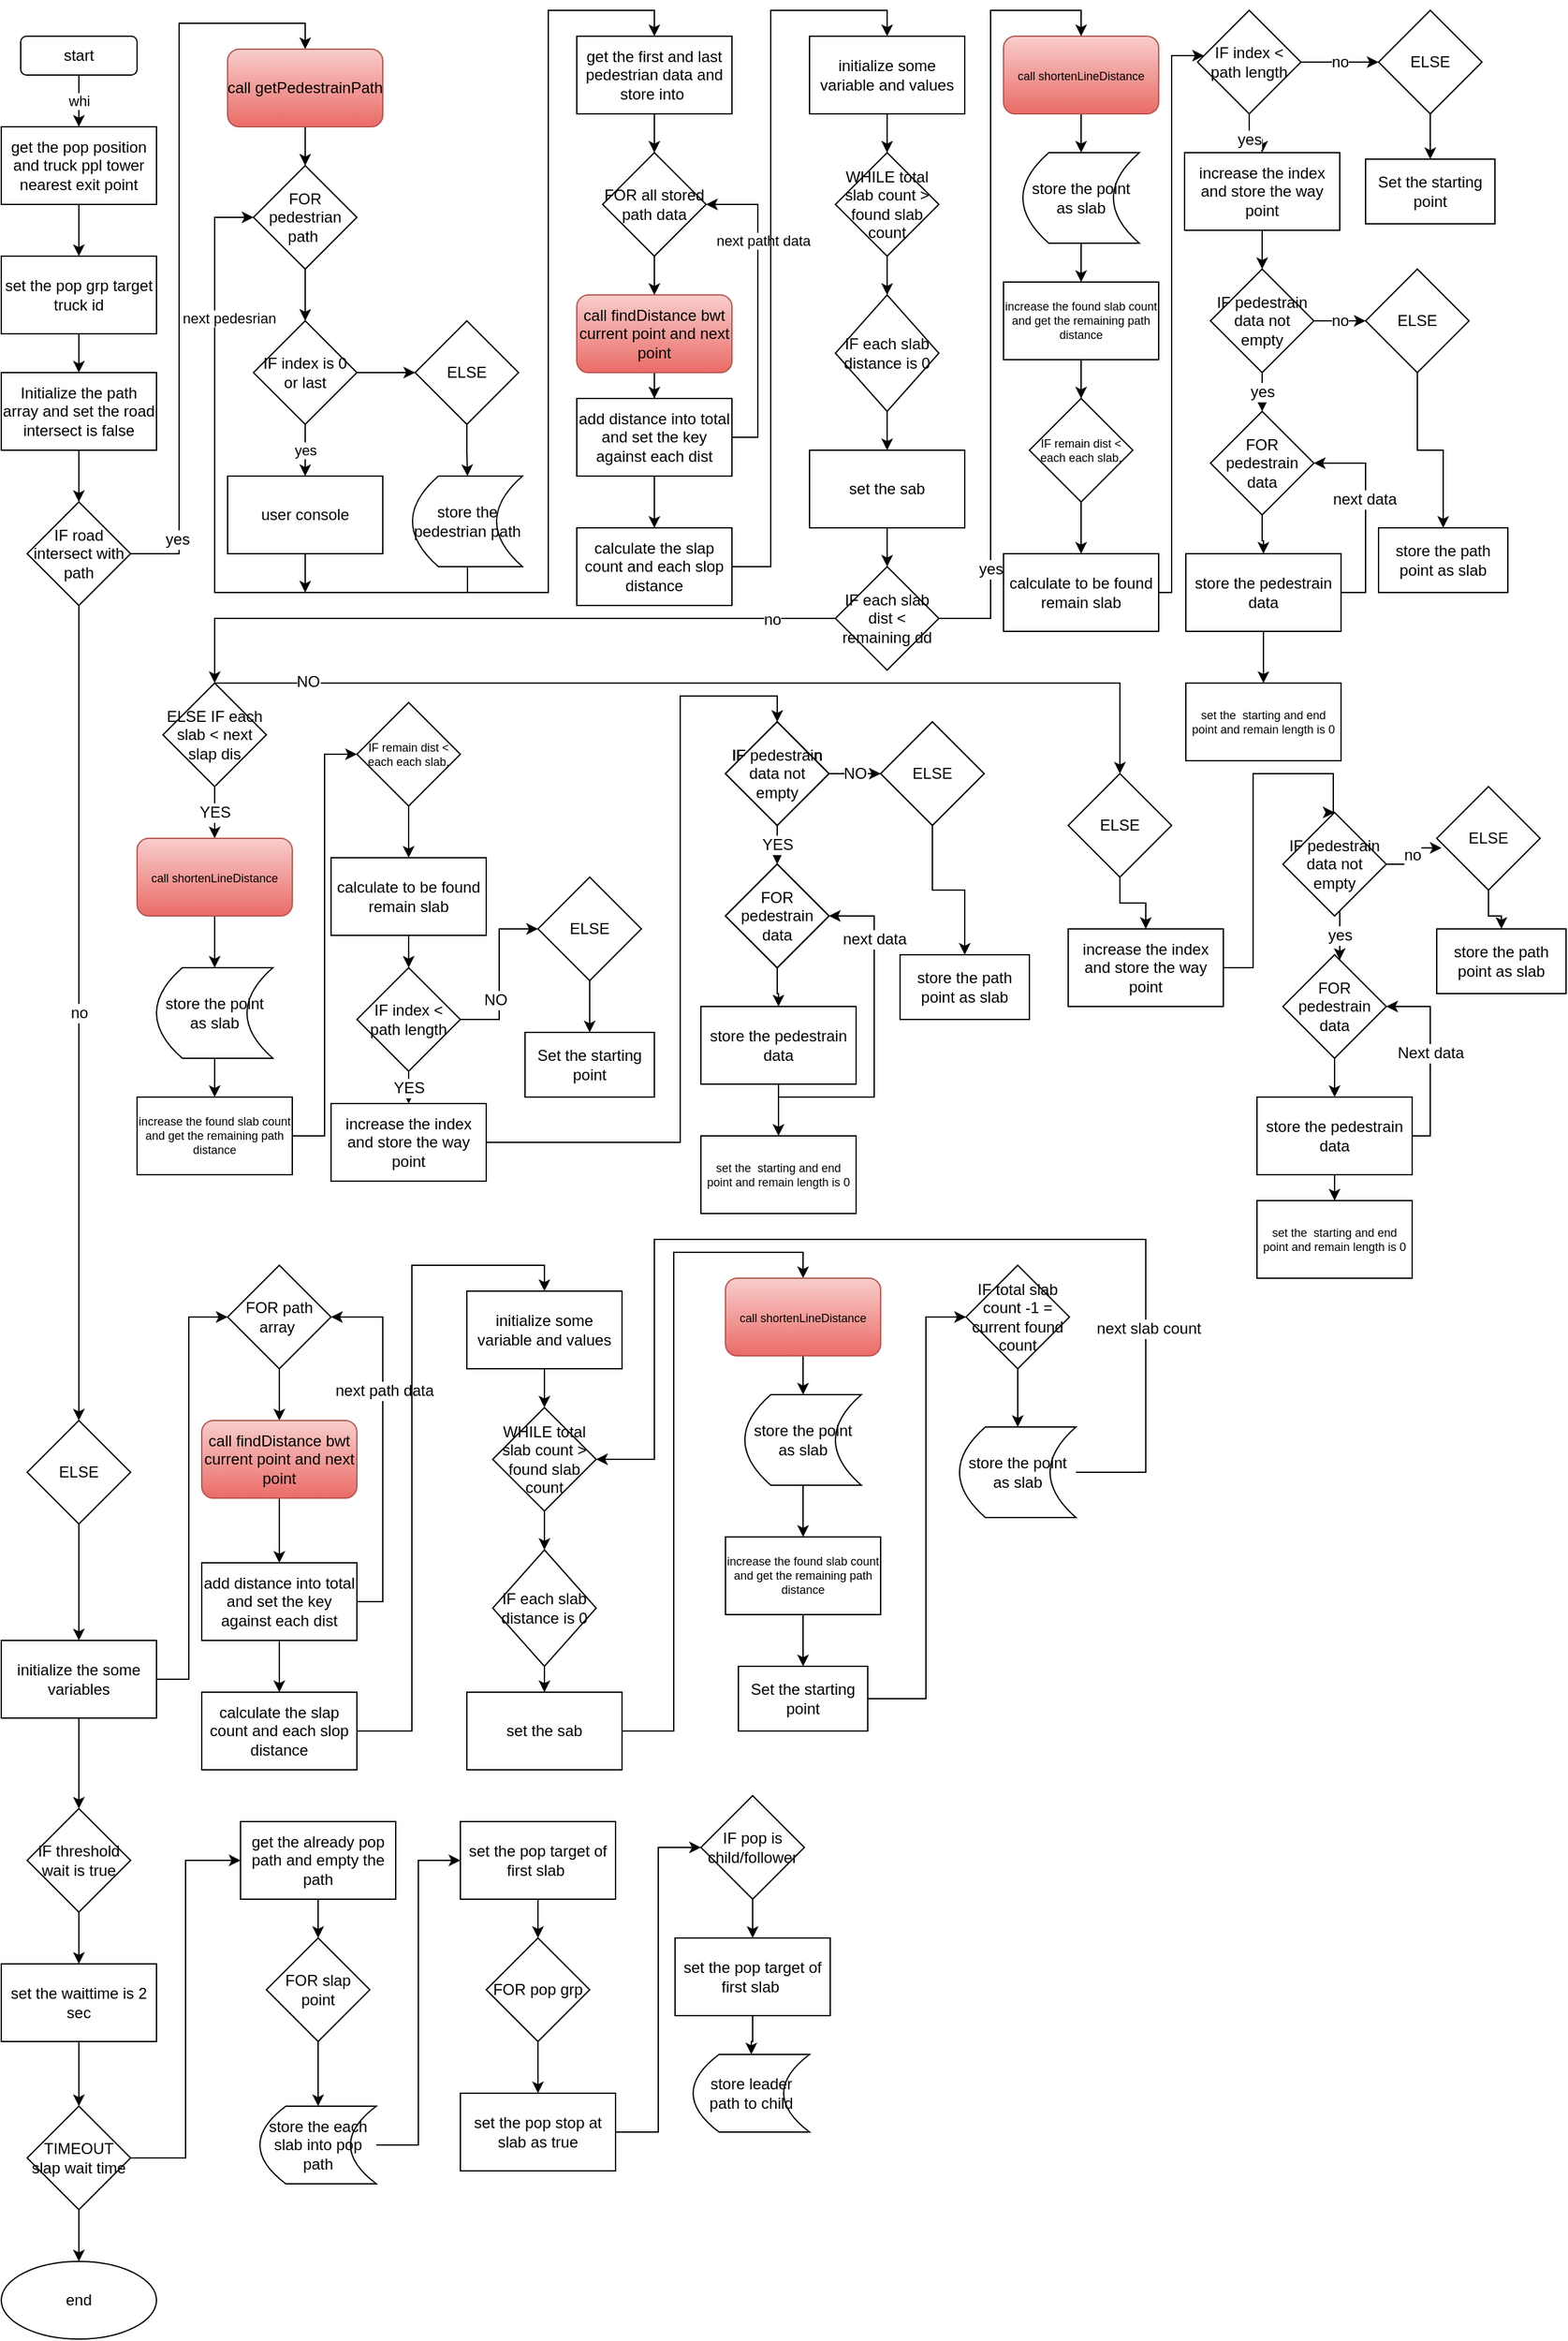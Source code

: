 <mxfile version="17.5.0" type="github">
  <diagram id="F4rF8YPpSIRaqYhg_Sf8" name="Page-1">
    <mxGraphModel dx="1038" dy="579" grid="1" gridSize="10" guides="1" tooltips="1" connect="1" arrows="1" fold="1" page="1" pageScale="1" pageWidth="850" pageHeight="1100" math="0" shadow="0">
      <root>
        <mxCell id="0" />
        <mxCell id="1" parent="0" />
        <mxCell id="J5AI2GAW48L4zgALxvZB-3" value="whi" style="edgeStyle=orthogonalEdgeStyle;rounded=0;orthogonalLoop=1;jettySize=auto;html=1;" edge="1" parent="1" source="J5AI2GAW48L4zgALxvZB-1" target="J5AI2GAW48L4zgALxvZB-2">
          <mxGeometry relative="1" as="geometry" />
        </mxCell>
        <mxCell id="J5AI2GAW48L4zgALxvZB-1" value="start" style="rounded=1;whiteSpace=wrap;html=1;" vertex="1" parent="1">
          <mxGeometry x="80" y="30" width="90" height="30" as="geometry" />
        </mxCell>
        <mxCell id="J5AI2GAW48L4zgALxvZB-5" value="" style="edgeStyle=orthogonalEdgeStyle;rounded=0;orthogonalLoop=1;jettySize=auto;html=1;" edge="1" parent="1" source="J5AI2GAW48L4zgALxvZB-2" target="J5AI2GAW48L4zgALxvZB-4">
          <mxGeometry relative="1" as="geometry" />
        </mxCell>
        <mxCell id="J5AI2GAW48L4zgALxvZB-2" value="get the pop position and truck ppl tower nearest exit point" style="rounded=0;whiteSpace=wrap;html=1;" vertex="1" parent="1">
          <mxGeometry x="65" y="100" width="120" height="60" as="geometry" />
        </mxCell>
        <mxCell id="J5AI2GAW48L4zgALxvZB-7" value="" style="edgeStyle=orthogonalEdgeStyle;rounded=0;orthogonalLoop=1;jettySize=auto;html=1;" edge="1" parent="1" source="J5AI2GAW48L4zgALxvZB-4" target="J5AI2GAW48L4zgALxvZB-6">
          <mxGeometry relative="1" as="geometry" />
        </mxCell>
        <mxCell id="J5AI2GAW48L4zgALxvZB-4" value="set the pop grp target truck id" style="rounded=0;whiteSpace=wrap;html=1;" vertex="1" parent="1">
          <mxGeometry x="65" y="200" width="120" height="60" as="geometry" />
        </mxCell>
        <mxCell id="J5AI2GAW48L4zgALxvZB-9" value="" style="edgeStyle=orthogonalEdgeStyle;rounded=0;orthogonalLoop=1;jettySize=auto;html=1;" edge="1" parent="1" source="J5AI2GAW48L4zgALxvZB-6" target="J5AI2GAW48L4zgALxvZB-8">
          <mxGeometry relative="1" as="geometry" />
        </mxCell>
        <mxCell id="J5AI2GAW48L4zgALxvZB-6" value="Initialize the path array and set the road intersect is false" style="rounded=0;whiteSpace=wrap;html=1;" vertex="1" parent="1">
          <mxGeometry x="65" y="290" width="120" height="60" as="geometry" />
        </mxCell>
        <mxCell id="J5AI2GAW48L4zgALxvZB-11" style="edgeStyle=orthogonalEdgeStyle;rounded=0;orthogonalLoop=1;jettySize=auto;html=1;entryX=0.5;entryY=0;entryDx=0;entryDy=0;" edge="1" parent="1" source="J5AI2GAW48L4zgALxvZB-8" target="J5AI2GAW48L4zgALxvZB-10">
          <mxGeometry relative="1" as="geometry" />
        </mxCell>
        <mxCell id="J5AI2GAW48L4zgALxvZB-180" value="yes" style="edgeLabel;html=1;align=center;verticalAlign=middle;resizable=0;points=[];fontSize=12;" vertex="1" connectable="0" parent="J5AI2GAW48L4zgALxvZB-11">
          <mxGeometry x="-0.826" y="2" relative="1" as="geometry">
            <mxPoint as="offset" />
          </mxGeometry>
        </mxCell>
        <mxCell id="J5AI2GAW48L4zgALxvZB-179" value="no" style="edgeStyle=orthogonalEdgeStyle;rounded=0;orthogonalLoop=1;jettySize=auto;html=1;fontSize=12;" edge="1" parent="1" source="J5AI2GAW48L4zgALxvZB-8" target="J5AI2GAW48L4zgALxvZB-178">
          <mxGeometry relative="1" as="geometry">
            <Array as="points">
              <mxPoint x="125" y="500" />
              <mxPoint x="125" y="500" />
            </Array>
          </mxGeometry>
        </mxCell>
        <mxCell id="J5AI2GAW48L4zgALxvZB-8" value="IF road&lt;br&gt;intersect with path" style="rhombus;whiteSpace=wrap;html=1;rounded=0;" vertex="1" parent="1">
          <mxGeometry x="85" y="390" width="80" height="80" as="geometry" />
        </mxCell>
        <mxCell id="J5AI2GAW48L4zgALxvZB-13" value="" style="edgeStyle=orthogonalEdgeStyle;rounded=0;orthogonalLoop=1;jettySize=auto;html=1;" edge="1" parent="1" source="J5AI2GAW48L4zgALxvZB-10" target="J5AI2GAW48L4zgALxvZB-12">
          <mxGeometry relative="1" as="geometry" />
        </mxCell>
        <mxCell id="J5AI2GAW48L4zgALxvZB-10" value="call&amp;nbsp;getPedestrainPath" style="rounded=1;whiteSpace=wrap;html=1;fillColor=#f8cecc;gradientColor=#ea6b66;strokeColor=#b85450;" vertex="1" parent="1">
          <mxGeometry x="240" y="40" width="120" height="60" as="geometry" />
        </mxCell>
        <mxCell id="J5AI2GAW48L4zgALxvZB-15" value="" style="edgeStyle=orthogonalEdgeStyle;rounded=0;orthogonalLoop=1;jettySize=auto;html=1;" edge="1" parent="1" source="J5AI2GAW48L4zgALxvZB-12" target="J5AI2GAW48L4zgALxvZB-14">
          <mxGeometry relative="1" as="geometry" />
        </mxCell>
        <mxCell id="J5AI2GAW48L4zgALxvZB-12" value="FOR pedestrian path&amp;nbsp;" style="rhombus;whiteSpace=wrap;html=1;" vertex="1" parent="1">
          <mxGeometry x="260" y="130" width="80" height="80" as="geometry" />
        </mxCell>
        <mxCell id="J5AI2GAW48L4zgALxvZB-17" value="yes" style="edgeStyle=orthogonalEdgeStyle;rounded=0;orthogonalLoop=1;jettySize=auto;html=1;" edge="1" parent="1" source="J5AI2GAW48L4zgALxvZB-14" target="J5AI2GAW48L4zgALxvZB-16">
          <mxGeometry relative="1" as="geometry" />
        </mxCell>
        <mxCell id="J5AI2GAW48L4zgALxvZB-21" value="" style="edgeStyle=orthogonalEdgeStyle;rounded=0;orthogonalLoop=1;jettySize=auto;html=1;" edge="1" parent="1" source="J5AI2GAW48L4zgALxvZB-14" target="J5AI2GAW48L4zgALxvZB-20">
          <mxGeometry relative="1" as="geometry" />
        </mxCell>
        <mxCell id="J5AI2GAW48L4zgALxvZB-14" value="IF index is 0 or last" style="rhombus;whiteSpace=wrap;html=1;" vertex="1" parent="1">
          <mxGeometry x="260" y="250" width="80" height="80" as="geometry" />
        </mxCell>
        <mxCell id="J5AI2GAW48L4zgALxvZB-29" style="edgeStyle=orthogonalEdgeStyle;rounded=0;orthogonalLoop=1;jettySize=auto;html=1;" edge="1" parent="1" source="J5AI2GAW48L4zgALxvZB-16">
          <mxGeometry relative="1" as="geometry">
            <mxPoint x="300" y="460" as="targetPoint" />
          </mxGeometry>
        </mxCell>
        <mxCell id="J5AI2GAW48L4zgALxvZB-16" value="user console" style="whiteSpace=wrap;html=1;" vertex="1" parent="1">
          <mxGeometry x="240" y="370" width="120" height="60" as="geometry" />
        </mxCell>
        <mxCell id="J5AI2GAW48L4zgALxvZB-27" value="" style="edgeStyle=orthogonalEdgeStyle;rounded=0;orthogonalLoop=1;jettySize=auto;html=1;" edge="1" parent="1" source="J5AI2GAW48L4zgALxvZB-20" target="J5AI2GAW48L4zgALxvZB-26">
          <mxGeometry relative="1" as="geometry" />
        </mxCell>
        <mxCell id="J5AI2GAW48L4zgALxvZB-20" value="ELSE" style="rhombus;whiteSpace=wrap;html=1;" vertex="1" parent="1">
          <mxGeometry x="385" y="250" width="80" height="80" as="geometry" />
        </mxCell>
        <mxCell id="J5AI2GAW48L4zgALxvZB-28" style="edgeStyle=orthogonalEdgeStyle;rounded=0;orthogonalLoop=1;jettySize=auto;html=1;entryX=0;entryY=0.5;entryDx=0;entryDy=0;" edge="1" parent="1" source="J5AI2GAW48L4zgALxvZB-26" target="J5AI2GAW48L4zgALxvZB-12">
          <mxGeometry relative="1" as="geometry">
            <Array as="points">
              <mxPoint x="426" y="460" />
              <mxPoint x="230" y="460" />
              <mxPoint x="230" y="170" />
            </Array>
          </mxGeometry>
        </mxCell>
        <mxCell id="J5AI2GAW48L4zgALxvZB-30" value="next pedesrian" style="edgeLabel;html=1;align=center;verticalAlign=middle;resizable=0;points=[];" vertex="1" connectable="0" parent="J5AI2GAW48L4zgALxvZB-28">
          <mxGeometry x="0.597" y="3" relative="1" as="geometry">
            <mxPoint x="14" as="offset" />
          </mxGeometry>
        </mxCell>
        <mxCell id="J5AI2GAW48L4zgALxvZB-32" style="edgeStyle=orthogonalEdgeStyle;rounded=0;orthogonalLoop=1;jettySize=auto;html=1;entryX=0.5;entryY=0;entryDx=0;entryDy=0;" edge="1" parent="1" source="J5AI2GAW48L4zgALxvZB-26" target="J5AI2GAW48L4zgALxvZB-31">
          <mxGeometry relative="1" as="geometry">
            <Array as="points">
              <mxPoint x="426" y="460" />
              <mxPoint x="488" y="460" />
              <mxPoint x="488" y="10" />
              <mxPoint x="570" y="10" />
            </Array>
          </mxGeometry>
        </mxCell>
        <mxCell id="J5AI2GAW48L4zgALxvZB-26" value="store the pedestrian path" style="shape=dataStorage;whiteSpace=wrap;html=1;fixedSize=1;" vertex="1" parent="1">
          <mxGeometry x="383" y="370" width="85" height="70" as="geometry" />
        </mxCell>
        <mxCell id="J5AI2GAW48L4zgALxvZB-34" value="" style="edgeStyle=orthogonalEdgeStyle;rounded=0;orthogonalLoop=1;jettySize=auto;html=1;" edge="1" parent="1" source="J5AI2GAW48L4zgALxvZB-31" target="J5AI2GAW48L4zgALxvZB-33">
          <mxGeometry relative="1" as="geometry" />
        </mxCell>
        <mxCell id="J5AI2GAW48L4zgALxvZB-31" value="get the first and last pedestrian data and store into&amp;nbsp;" style="rounded=0;whiteSpace=wrap;html=1;" vertex="1" parent="1">
          <mxGeometry x="510" y="30" width="120" height="60" as="geometry" />
        </mxCell>
        <mxCell id="J5AI2GAW48L4zgALxvZB-36" value="" style="edgeStyle=orthogonalEdgeStyle;rounded=0;orthogonalLoop=1;jettySize=auto;html=1;" edge="1" parent="1" source="J5AI2GAW48L4zgALxvZB-33" target="J5AI2GAW48L4zgALxvZB-35">
          <mxGeometry relative="1" as="geometry" />
        </mxCell>
        <mxCell id="J5AI2GAW48L4zgALxvZB-33" value="FOR all stored path data" style="rhombus;whiteSpace=wrap;html=1;rounded=0;" vertex="1" parent="1">
          <mxGeometry x="530" y="120" width="80" height="80" as="geometry" />
        </mxCell>
        <mxCell id="J5AI2GAW48L4zgALxvZB-38" value="" style="edgeStyle=orthogonalEdgeStyle;rounded=0;orthogonalLoop=1;jettySize=auto;html=1;" edge="1" parent="1" source="J5AI2GAW48L4zgALxvZB-35" target="J5AI2GAW48L4zgALxvZB-37">
          <mxGeometry relative="1" as="geometry" />
        </mxCell>
        <mxCell id="J5AI2GAW48L4zgALxvZB-35" value="call&amp;nbsp;findDistance bwt current point and next point" style="rounded=1;whiteSpace=wrap;html=1;fillColor=#f8cecc;gradientColor=#ea6b66;strokeColor=#b85450;" vertex="1" parent="1">
          <mxGeometry x="510" y="230" width="120" height="60" as="geometry" />
        </mxCell>
        <mxCell id="J5AI2GAW48L4zgALxvZB-39" style="edgeStyle=orthogonalEdgeStyle;rounded=0;orthogonalLoop=1;jettySize=auto;html=1;entryX=1;entryY=0.5;entryDx=0;entryDy=0;" edge="1" parent="1" source="J5AI2GAW48L4zgALxvZB-37" target="J5AI2GAW48L4zgALxvZB-33">
          <mxGeometry relative="1" as="geometry">
            <Array as="points">
              <mxPoint x="650" y="340" />
              <mxPoint x="650" y="160" />
            </Array>
          </mxGeometry>
        </mxCell>
        <mxCell id="J5AI2GAW48L4zgALxvZB-40" value="next patht data" style="edgeLabel;html=1;align=center;verticalAlign=middle;resizable=0;points=[];" vertex="1" connectable="0" parent="J5AI2GAW48L4zgALxvZB-39">
          <mxGeometry x="0.438" y="-4" relative="1" as="geometry">
            <mxPoint as="offset" />
          </mxGeometry>
        </mxCell>
        <mxCell id="J5AI2GAW48L4zgALxvZB-42" value="" style="edgeStyle=orthogonalEdgeStyle;rounded=0;orthogonalLoop=1;jettySize=auto;html=1;" edge="1" parent="1" source="J5AI2GAW48L4zgALxvZB-37" target="J5AI2GAW48L4zgALxvZB-41">
          <mxGeometry relative="1" as="geometry" />
        </mxCell>
        <mxCell id="J5AI2GAW48L4zgALxvZB-37" value="add distance into total and set the key against each dist" style="rounded=0;whiteSpace=wrap;html=1;" vertex="1" parent="1">
          <mxGeometry x="510" y="310" width="120" height="60" as="geometry" />
        </mxCell>
        <mxCell id="J5AI2GAW48L4zgALxvZB-44" style="edgeStyle=orthogonalEdgeStyle;rounded=0;orthogonalLoop=1;jettySize=auto;html=1;entryX=0.5;entryY=0;entryDx=0;entryDy=0;" edge="1" parent="1" source="J5AI2GAW48L4zgALxvZB-41" target="J5AI2GAW48L4zgALxvZB-43">
          <mxGeometry relative="1" as="geometry" />
        </mxCell>
        <mxCell id="J5AI2GAW48L4zgALxvZB-41" value="calculate the slap count and each slop distance" style="whiteSpace=wrap;html=1;rounded=0;" vertex="1" parent="1">
          <mxGeometry x="510" y="410" width="120" height="60" as="geometry" />
        </mxCell>
        <mxCell id="J5AI2GAW48L4zgALxvZB-46" value="" style="edgeStyle=orthogonalEdgeStyle;rounded=0;orthogonalLoop=1;jettySize=auto;html=1;" edge="1" parent="1" source="J5AI2GAW48L4zgALxvZB-43" target="J5AI2GAW48L4zgALxvZB-45">
          <mxGeometry relative="1" as="geometry" />
        </mxCell>
        <mxCell id="J5AI2GAW48L4zgALxvZB-43" value="initialize some variable and values" style="whiteSpace=wrap;html=1;rounded=0;" vertex="1" parent="1">
          <mxGeometry x="690" y="30" width="120" height="60" as="geometry" />
        </mxCell>
        <mxCell id="J5AI2GAW48L4zgALxvZB-48" value="" style="edgeStyle=orthogonalEdgeStyle;rounded=0;orthogonalLoop=1;jettySize=auto;html=1;" edge="1" parent="1" source="J5AI2GAW48L4zgALxvZB-45" target="J5AI2GAW48L4zgALxvZB-47">
          <mxGeometry relative="1" as="geometry" />
        </mxCell>
        <mxCell id="J5AI2GAW48L4zgALxvZB-45" value="WHILE total slab count &amp;gt; found slab count" style="rhombus;whiteSpace=wrap;html=1;rounded=0;" vertex="1" parent="1">
          <mxGeometry x="710" y="120" width="80" height="80" as="geometry" />
        </mxCell>
        <mxCell id="J5AI2GAW48L4zgALxvZB-50" value="" style="edgeStyle=orthogonalEdgeStyle;rounded=0;orthogonalLoop=1;jettySize=auto;html=1;" edge="1" parent="1" source="J5AI2GAW48L4zgALxvZB-47" target="J5AI2GAW48L4zgALxvZB-49">
          <mxGeometry relative="1" as="geometry" />
        </mxCell>
        <mxCell id="J5AI2GAW48L4zgALxvZB-47" value="IF each slab distance is 0" style="rhombus;whiteSpace=wrap;html=1;rounded=0;" vertex="1" parent="1">
          <mxGeometry x="710" y="230" width="80" height="90" as="geometry" />
        </mxCell>
        <mxCell id="J5AI2GAW48L4zgALxvZB-52" value="" style="edgeStyle=orthogonalEdgeStyle;rounded=0;orthogonalLoop=1;jettySize=auto;html=1;" edge="1" parent="1" source="J5AI2GAW48L4zgALxvZB-49" target="J5AI2GAW48L4zgALxvZB-51">
          <mxGeometry relative="1" as="geometry" />
        </mxCell>
        <mxCell id="J5AI2GAW48L4zgALxvZB-49" value="set the sab" style="whiteSpace=wrap;html=1;rounded=0;" vertex="1" parent="1">
          <mxGeometry x="690" y="350" width="120" height="60" as="geometry" />
        </mxCell>
        <mxCell id="J5AI2GAW48L4zgALxvZB-56" style="edgeStyle=orthogonalEdgeStyle;rounded=0;orthogonalLoop=1;jettySize=auto;html=1;entryX=0.5;entryY=0;entryDx=0;entryDy=0;" edge="1" parent="1" source="J5AI2GAW48L4zgALxvZB-51" target="J5AI2GAW48L4zgALxvZB-55">
          <mxGeometry relative="1" as="geometry">
            <Array as="points">
              <mxPoint x="830" y="480" />
              <mxPoint x="830" y="10" />
              <mxPoint x="900" y="10" />
            </Array>
          </mxGeometry>
        </mxCell>
        <mxCell id="J5AI2GAW48L4zgALxvZB-94" value="yes" style="edgeLabel;html=1;align=center;verticalAlign=middle;resizable=0;points=[];fontSize=12;" vertex="1" connectable="0" parent="J5AI2GAW48L4zgALxvZB-56">
          <mxGeometry x="-0.739" relative="1" as="geometry">
            <mxPoint as="offset" />
          </mxGeometry>
        </mxCell>
        <mxCell id="J5AI2GAW48L4zgALxvZB-93" style="edgeStyle=orthogonalEdgeStyle;rounded=0;orthogonalLoop=1;jettySize=auto;html=1;entryX=0.5;entryY=0;entryDx=0;entryDy=0;fontSize=12;" edge="1" parent="1" source="J5AI2GAW48L4zgALxvZB-51" target="J5AI2GAW48L4zgALxvZB-91">
          <mxGeometry relative="1" as="geometry" />
        </mxCell>
        <mxCell id="J5AI2GAW48L4zgALxvZB-95" value="no" style="edgeLabel;html=1;align=center;verticalAlign=middle;resizable=0;points=[];fontSize=12;" vertex="1" connectable="0" parent="J5AI2GAW48L4zgALxvZB-93">
          <mxGeometry x="-0.814" y="1" relative="1" as="geometry">
            <mxPoint as="offset" />
          </mxGeometry>
        </mxCell>
        <mxCell id="J5AI2GAW48L4zgALxvZB-51" value="IF each slab dist &amp;lt; remaining dd" style="rhombus;whiteSpace=wrap;html=1;rounded=0;" vertex="1" parent="1">
          <mxGeometry x="710" y="440" width="80" height="80" as="geometry" />
        </mxCell>
        <mxCell id="J5AI2GAW48L4zgALxvZB-58" value="" style="edgeStyle=orthogonalEdgeStyle;rounded=0;orthogonalLoop=1;jettySize=auto;html=1;fontSize=9;" edge="1" parent="1" source="J5AI2GAW48L4zgALxvZB-55" target="J5AI2GAW48L4zgALxvZB-57">
          <mxGeometry relative="1" as="geometry" />
        </mxCell>
        <mxCell id="J5AI2GAW48L4zgALxvZB-55" value="&lt;font style=&quot;font-size: 9px&quot;&gt;call&amp;nbsp;shortenLineDistance&lt;/font&gt;" style="rounded=1;whiteSpace=wrap;html=1;fillColor=#f8cecc;gradientColor=#ea6b66;strokeColor=#b85450;" vertex="1" parent="1">
          <mxGeometry x="840" y="30" width="120" height="60" as="geometry" />
        </mxCell>
        <mxCell id="J5AI2GAW48L4zgALxvZB-60" value="" style="edgeStyle=orthogonalEdgeStyle;rounded=0;orthogonalLoop=1;jettySize=auto;html=1;fontSize=9;" edge="1" parent="1" source="J5AI2GAW48L4zgALxvZB-57" target="J5AI2GAW48L4zgALxvZB-59">
          <mxGeometry relative="1" as="geometry" />
        </mxCell>
        <mxCell id="J5AI2GAW48L4zgALxvZB-57" value="store the point as slab" style="shape=dataStorage;whiteSpace=wrap;html=1;fixedSize=1;" vertex="1" parent="1">
          <mxGeometry x="855" y="120" width="90" height="70" as="geometry" />
        </mxCell>
        <mxCell id="J5AI2GAW48L4zgALxvZB-62" value="" style="edgeStyle=orthogonalEdgeStyle;rounded=0;orthogonalLoop=1;jettySize=auto;html=1;fontSize=9;" edge="1" parent="1" source="J5AI2GAW48L4zgALxvZB-59" target="J5AI2GAW48L4zgALxvZB-61">
          <mxGeometry relative="1" as="geometry" />
        </mxCell>
        <mxCell id="J5AI2GAW48L4zgALxvZB-59" value="increase the found slab count and get the remaining path distance" style="rounded=0;whiteSpace=wrap;html=1;fontSize=9;" vertex="1" parent="1">
          <mxGeometry x="840" y="220" width="120" height="60" as="geometry" />
        </mxCell>
        <mxCell id="J5AI2GAW48L4zgALxvZB-64" value="" style="edgeStyle=orthogonalEdgeStyle;rounded=0;orthogonalLoop=1;jettySize=auto;html=1;fontSize=9;" edge="1" parent="1" source="J5AI2GAW48L4zgALxvZB-61" target="J5AI2GAW48L4zgALxvZB-63">
          <mxGeometry relative="1" as="geometry" />
        </mxCell>
        <mxCell id="J5AI2GAW48L4zgALxvZB-61" value="IF remain dist &amp;lt; each each slab." style="rhombus;whiteSpace=wrap;html=1;fontSize=9;rounded=0;" vertex="1" parent="1">
          <mxGeometry x="860" y="310" width="80" height="80" as="geometry" />
        </mxCell>
        <mxCell id="J5AI2GAW48L4zgALxvZB-66" value="" style="edgeStyle=orthogonalEdgeStyle;rounded=0;orthogonalLoop=1;jettySize=auto;html=1;fontSize=12;" edge="1" parent="1" source="J5AI2GAW48L4zgALxvZB-63" target="J5AI2GAW48L4zgALxvZB-65">
          <mxGeometry relative="1" as="geometry">
            <Array as="points">
              <mxPoint x="970" y="460" />
              <mxPoint x="970" y="45" />
            </Array>
          </mxGeometry>
        </mxCell>
        <mxCell id="J5AI2GAW48L4zgALxvZB-63" value="&lt;font style=&quot;font-size: 12px&quot;&gt;calculate to be found remain slab&lt;/font&gt;" style="whiteSpace=wrap;html=1;fontSize=9;rounded=0;" vertex="1" parent="1">
          <mxGeometry x="840" y="430" width="120" height="60" as="geometry" />
        </mxCell>
        <mxCell id="J5AI2GAW48L4zgALxvZB-69" value="yes" style="edgeStyle=orthogonalEdgeStyle;rounded=0;orthogonalLoop=1;jettySize=auto;html=1;fontSize=12;" edge="1" parent="1" source="J5AI2GAW48L4zgALxvZB-65" target="J5AI2GAW48L4zgALxvZB-68">
          <mxGeometry relative="1" as="geometry" />
        </mxCell>
        <mxCell id="J5AI2GAW48L4zgALxvZB-87" value="no" style="edgeStyle=orthogonalEdgeStyle;rounded=0;orthogonalLoop=1;jettySize=auto;html=1;fontSize=12;" edge="1" parent="1" source="J5AI2GAW48L4zgALxvZB-65" target="J5AI2GAW48L4zgALxvZB-86">
          <mxGeometry relative="1" as="geometry" />
        </mxCell>
        <mxCell id="J5AI2GAW48L4zgALxvZB-65" value="&lt;font style=&quot;font-size: 12px&quot;&gt;IF index &amp;lt; path length&lt;/font&gt;" style="rhombus;whiteSpace=wrap;html=1;fontSize=9;rounded=0;" vertex="1" parent="1">
          <mxGeometry x="990" y="10" width="80" height="80" as="geometry" />
        </mxCell>
        <mxCell id="J5AI2GAW48L4zgALxvZB-71" value="" style="edgeStyle=orthogonalEdgeStyle;rounded=0;orthogonalLoop=1;jettySize=auto;html=1;fontSize=12;" edge="1" parent="1" source="J5AI2GAW48L4zgALxvZB-68" target="J5AI2GAW48L4zgALxvZB-70">
          <mxGeometry relative="1" as="geometry" />
        </mxCell>
        <mxCell id="J5AI2GAW48L4zgALxvZB-68" value="&lt;span style=&quot;font-size: 12px&quot;&gt;increase the index and store the way point&lt;/span&gt;" style="whiteSpace=wrap;html=1;fontSize=9;rounded=0;" vertex="1" parent="1">
          <mxGeometry x="980" y="120" width="120" height="60" as="geometry" />
        </mxCell>
        <mxCell id="J5AI2GAW48L4zgALxvZB-73" value="yes" style="edgeStyle=orthogonalEdgeStyle;rounded=0;orthogonalLoop=1;jettySize=auto;html=1;fontSize=12;" edge="1" parent="1" source="J5AI2GAW48L4zgALxvZB-70" target="J5AI2GAW48L4zgALxvZB-72">
          <mxGeometry relative="1" as="geometry" />
        </mxCell>
        <mxCell id="J5AI2GAW48L4zgALxvZB-83" value="no" style="edgeStyle=orthogonalEdgeStyle;rounded=0;orthogonalLoop=1;jettySize=auto;html=1;fontSize=12;" edge="1" parent="1" source="J5AI2GAW48L4zgALxvZB-70" target="J5AI2GAW48L4zgALxvZB-82">
          <mxGeometry relative="1" as="geometry">
            <Array as="points">
              <mxPoint x="1100" y="250" />
              <mxPoint x="1100" y="250" />
            </Array>
          </mxGeometry>
        </mxCell>
        <mxCell id="J5AI2GAW48L4zgALxvZB-70" value="&lt;span style=&quot;font-size: 12px&quot;&gt;IF pedestrain data not empty&lt;/span&gt;" style="rhombus;whiteSpace=wrap;html=1;fontSize=9;rounded=0;" vertex="1" parent="1">
          <mxGeometry x="1000" y="210" width="80" height="80" as="geometry" />
        </mxCell>
        <mxCell id="J5AI2GAW48L4zgALxvZB-75" value="" style="edgeStyle=orthogonalEdgeStyle;rounded=0;orthogonalLoop=1;jettySize=auto;html=1;fontSize=12;" edge="1" parent="1" source="J5AI2GAW48L4zgALxvZB-72" target="J5AI2GAW48L4zgALxvZB-74">
          <mxGeometry relative="1" as="geometry" />
        </mxCell>
        <mxCell id="J5AI2GAW48L4zgALxvZB-72" value="&lt;span style=&quot;font-size: 12px&quot;&gt;FOR pedestrain data&lt;/span&gt;" style="rhombus;whiteSpace=wrap;html=1;fontSize=9;rounded=0;" vertex="1" parent="1">
          <mxGeometry x="1000" y="320" width="80" height="80" as="geometry" />
        </mxCell>
        <mxCell id="J5AI2GAW48L4zgALxvZB-76" style="edgeStyle=orthogonalEdgeStyle;rounded=0;orthogonalLoop=1;jettySize=auto;html=1;entryX=1;entryY=0.5;entryDx=0;entryDy=0;fontSize=12;" edge="1" parent="1" source="J5AI2GAW48L4zgALxvZB-74" target="J5AI2GAW48L4zgALxvZB-72">
          <mxGeometry relative="1" as="geometry">
            <Array as="points">
              <mxPoint x="1120" y="460" />
              <mxPoint x="1120" y="360" />
            </Array>
          </mxGeometry>
        </mxCell>
        <mxCell id="J5AI2GAW48L4zgALxvZB-77" value="next data" style="edgeLabel;html=1;align=center;verticalAlign=middle;resizable=0;points=[];fontSize=12;" vertex="1" connectable="0" parent="J5AI2GAW48L4zgALxvZB-76">
          <mxGeometry x="0.142" y="1" relative="1" as="geometry">
            <mxPoint as="offset" />
          </mxGeometry>
        </mxCell>
        <mxCell id="J5AI2GAW48L4zgALxvZB-79" value="" style="edgeStyle=orthogonalEdgeStyle;rounded=0;orthogonalLoop=1;jettySize=auto;html=1;fontSize=12;" edge="1" parent="1" source="J5AI2GAW48L4zgALxvZB-74" target="J5AI2GAW48L4zgALxvZB-78">
          <mxGeometry relative="1" as="geometry" />
        </mxCell>
        <mxCell id="J5AI2GAW48L4zgALxvZB-74" value="&lt;font style=&quot;font-size: 12px&quot;&gt;store the pedestrain data&lt;/font&gt;" style="whiteSpace=wrap;html=1;fontSize=9;rounded=0;" vertex="1" parent="1">
          <mxGeometry x="981" y="430" width="120" height="60" as="geometry" />
        </mxCell>
        <mxCell id="J5AI2GAW48L4zgALxvZB-78" value="set the&amp;nbsp; starting and end point and remain length is 0" style="whiteSpace=wrap;html=1;fontSize=9;rounded=0;" vertex="1" parent="1">
          <mxGeometry x="981" y="530" width="120" height="60" as="geometry" />
        </mxCell>
        <mxCell id="J5AI2GAW48L4zgALxvZB-85" value="" style="edgeStyle=orthogonalEdgeStyle;rounded=0;orthogonalLoop=1;jettySize=auto;html=1;fontSize=12;" edge="1" parent="1" source="J5AI2GAW48L4zgALxvZB-82" target="J5AI2GAW48L4zgALxvZB-84">
          <mxGeometry relative="1" as="geometry" />
        </mxCell>
        <mxCell id="J5AI2GAW48L4zgALxvZB-82" value="&lt;font style=&quot;font-size: 12px&quot;&gt;ELSE&lt;/font&gt;" style="rhombus;whiteSpace=wrap;html=1;fontSize=9;rounded=0;" vertex="1" parent="1">
          <mxGeometry x="1120" y="210" width="80" height="80" as="geometry" />
        </mxCell>
        <mxCell id="J5AI2GAW48L4zgALxvZB-84" value="&lt;font style=&quot;font-size: 12px&quot;&gt;store the path point as slab&lt;/font&gt;" style="whiteSpace=wrap;html=1;fontSize=9;rounded=0;" vertex="1" parent="1">
          <mxGeometry x="1130" y="410" width="100" height="50" as="geometry" />
        </mxCell>
        <mxCell id="J5AI2GAW48L4zgALxvZB-89" value="" style="edgeStyle=orthogonalEdgeStyle;rounded=0;orthogonalLoop=1;jettySize=auto;html=1;fontSize=12;" edge="1" parent="1" source="J5AI2GAW48L4zgALxvZB-86" target="J5AI2GAW48L4zgALxvZB-88">
          <mxGeometry relative="1" as="geometry" />
        </mxCell>
        <mxCell id="J5AI2GAW48L4zgALxvZB-86" value="&lt;font style=&quot;font-size: 12px&quot;&gt;ELSE&lt;/font&gt;" style="rhombus;whiteSpace=wrap;html=1;fontSize=9;rounded=0;" vertex="1" parent="1">
          <mxGeometry x="1130" y="10" width="80" height="80" as="geometry" />
        </mxCell>
        <mxCell id="J5AI2GAW48L4zgALxvZB-88" value="&lt;span style=&quot;font-size: 12px&quot;&gt;Set the starting point&lt;/span&gt;" style="whiteSpace=wrap;html=1;fontSize=9;rounded=0;" vertex="1" parent="1">
          <mxGeometry x="1120" y="125" width="100" height="50" as="geometry" />
        </mxCell>
        <mxCell id="J5AI2GAW48L4zgALxvZB-97" value="YES" style="edgeStyle=orthogonalEdgeStyle;rounded=0;orthogonalLoop=1;jettySize=auto;html=1;fontSize=12;" edge="1" parent="1" source="J5AI2GAW48L4zgALxvZB-91" target="J5AI2GAW48L4zgALxvZB-96">
          <mxGeometry relative="1" as="geometry" />
        </mxCell>
        <mxCell id="J5AI2GAW48L4zgALxvZB-162" style="edgeStyle=orthogonalEdgeStyle;rounded=0;orthogonalLoop=1;jettySize=auto;html=1;entryX=0.5;entryY=0;entryDx=0;entryDy=0;fontSize=12;" edge="1" parent="1" source="J5AI2GAW48L4zgALxvZB-91" target="J5AI2GAW48L4zgALxvZB-160">
          <mxGeometry relative="1" as="geometry">
            <Array as="points">
              <mxPoint x="930" y="530" />
            </Array>
          </mxGeometry>
        </mxCell>
        <mxCell id="J5AI2GAW48L4zgALxvZB-174" value="NO" style="edgeLabel;html=1;align=center;verticalAlign=middle;resizable=0;points=[];fontSize=12;" vertex="1" connectable="0" parent="J5AI2GAW48L4zgALxvZB-162">
          <mxGeometry x="-0.813" y="1" relative="1" as="geometry">
            <mxPoint as="offset" />
          </mxGeometry>
        </mxCell>
        <mxCell id="J5AI2GAW48L4zgALxvZB-91" value="ELSE IF each slab &amp;lt; next slap dis" style="rhombus;whiteSpace=wrap;html=1;fontSize=12;" vertex="1" parent="1">
          <mxGeometry x="190" y="530" width="80" height="80" as="geometry" />
        </mxCell>
        <mxCell id="J5AI2GAW48L4zgALxvZB-99" value="" style="edgeStyle=orthogonalEdgeStyle;rounded=0;orthogonalLoop=1;jettySize=auto;html=1;fontSize=12;" edge="1" parent="1" source="J5AI2GAW48L4zgALxvZB-96" target="J5AI2GAW48L4zgALxvZB-98">
          <mxGeometry relative="1" as="geometry" />
        </mxCell>
        <mxCell id="J5AI2GAW48L4zgALxvZB-96" value="&lt;font style=&quot;font-size: 9px&quot;&gt;call&amp;nbsp;shortenLineDistance&lt;/font&gt;" style="rounded=1;whiteSpace=wrap;html=1;fillColor=#f8cecc;gradientColor=#ea6b66;strokeColor=#b85450;" vertex="1" parent="1">
          <mxGeometry x="170" y="650" width="120" height="60" as="geometry" />
        </mxCell>
        <mxCell id="J5AI2GAW48L4zgALxvZB-101" value="" style="edgeStyle=orthogonalEdgeStyle;rounded=0;orthogonalLoop=1;jettySize=auto;html=1;fontSize=12;" edge="1" parent="1" source="J5AI2GAW48L4zgALxvZB-98" target="J5AI2GAW48L4zgALxvZB-100">
          <mxGeometry relative="1" as="geometry" />
        </mxCell>
        <mxCell id="J5AI2GAW48L4zgALxvZB-98" value="store the point as slab" style="shape=dataStorage;whiteSpace=wrap;html=1;fixedSize=1;" vertex="1" parent="1">
          <mxGeometry x="185" y="750" width="90" height="70" as="geometry" />
        </mxCell>
        <mxCell id="J5AI2GAW48L4zgALxvZB-163" style="edgeStyle=orthogonalEdgeStyle;rounded=0;orthogonalLoop=1;jettySize=auto;html=1;entryX=0;entryY=0.5;entryDx=0;entryDy=0;fontSize=12;" edge="1" parent="1" source="J5AI2GAW48L4zgALxvZB-100" target="J5AI2GAW48L4zgALxvZB-102">
          <mxGeometry relative="1" as="geometry" />
        </mxCell>
        <mxCell id="J5AI2GAW48L4zgALxvZB-100" value="increase the found slab count and get the remaining path distance" style="rounded=0;whiteSpace=wrap;html=1;fontSize=9;" vertex="1" parent="1">
          <mxGeometry x="170" y="850" width="120" height="60" as="geometry" />
        </mxCell>
        <mxCell id="J5AI2GAW48L4zgALxvZB-112" value="" style="edgeStyle=orthogonalEdgeStyle;rounded=0;orthogonalLoop=1;jettySize=auto;html=1;fontSize=12;" edge="1" parent="1" source="J5AI2GAW48L4zgALxvZB-102" target="J5AI2GAW48L4zgALxvZB-103">
          <mxGeometry relative="1" as="geometry" />
        </mxCell>
        <mxCell id="J5AI2GAW48L4zgALxvZB-102" value="IF remain dist &amp;lt; each each slab." style="rhombus;whiteSpace=wrap;html=1;fontSize=9;rounded=0;" vertex="1" parent="1">
          <mxGeometry x="340" y="545" width="80" height="80" as="geometry" />
        </mxCell>
        <mxCell id="J5AI2GAW48L4zgALxvZB-113" value="" style="edgeStyle=orthogonalEdgeStyle;rounded=0;orthogonalLoop=1;jettySize=auto;html=1;fontSize=12;" edge="1" parent="1" source="J5AI2GAW48L4zgALxvZB-103" target="J5AI2GAW48L4zgALxvZB-104">
          <mxGeometry relative="1" as="geometry" />
        </mxCell>
        <mxCell id="J5AI2GAW48L4zgALxvZB-103" value="&lt;font style=&quot;font-size: 12px&quot;&gt;calculate to be found remain slab&lt;/font&gt;" style="whiteSpace=wrap;html=1;fontSize=9;rounded=0;" vertex="1" parent="1">
          <mxGeometry x="320" y="665" width="120" height="60" as="geometry" />
        </mxCell>
        <mxCell id="J5AI2GAW48L4zgALxvZB-114" value="YES" style="edgeStyle=orthogonalEdgeStyle;rounded=0;orthogonalLoop=1;jettySize=auto;html=1;fontSize=12;" edge="1" parent="1" source="J5AI2GAW48L4zgALxvZB-104" target="J5AI2GAW48L4zgALxvZB-105">
          <mxGeometry relative="1" as="geometry">
            <Array as="points">
              <mxPoint x="380" y="835" />
              <mxPoint x="380" y="835" />
            </Array>
          </mxGeometry>
        </mxCell>
        <mxCell id="J5AI2GAW48L4zgALxvZB-115" value="" style="edgeStyle=orthogonalEdgeStyle;rounded=0;orthogonalLoop=1;jettySize=auto;html=1;fontSize=12;" edge="1" parent="1" source="J5AI2GAW48L4zgALxvZB-104" target="J5AI2GAW48L4zgALxvZB-106">
          <mxGeometry relative="1" as="geometry" />
        </mxCell>
        <mxCell id="J5AI2GAW48L4zgALxvZB-175" value="NO" style="edgeLabel;html=1;align=center;verticalAlign=middle;resizable=0;points=[];fontSize=12;" vertex="1" connectable="0" parent="J5AI2GAW48L4zgALxvZB-115">
          <mxGeometry x="-0.298" y="3" relative="1" as="geometry">
            <mxPoint as="offset" />
          </mxGeometry>
        </mxCell>
        <mxCell id="J5AI2GAW48L4zgALxvZB-104" value="&lt;font style=&quot;font-size: 12px&quot;&gt;IF index &amp;lt; path length&lt;/font&gt;" style="rhombus;whiteSpace=wrap;html=1;fontSize=9;rounded=0;" vertex="1" parent="1">
          <mxGeometry x="340" y="750" width="80" height="80" as="geometry" />
        </mxCell>
        <mxCell id="J5AI2GAW48L4zgALxvZB-129" style="edgeStyle=orthogonalEdgeStyle;rounded=0;orthogonalLoop=1;jettySize=auto;html=1;entryX=0.5;entryY=0;entryDx=0;entryDy=0;fontSize=12;" edge="1" parent="1" source="J5AI2GAW48L4zgALxvZB-105" target="J5AI2GAW48L4zgALxvZB-123">
          <mxGeometry relative="1" as="geometry">
            <Array as="points">
              <mxPoint x="590" y="885" />
              <mxPoint x="590" y="540" />
              <mxPoint x="665" y="540" />
            </Array>
          </mxGeometry>
        </mxCell>
        <mxCell id="J5AI2GAW48L4zgALxvZB-105" value="&lt;span style=&quot;font-size: 12px&quot;&gt;increase the index and store the way point&lt;/span&gt;" style="whiteSpace=wrap;html=1;fontSize=9;rounded=0;" vertex="1" parent="1">
          <mxGeometry x="320" y="855" width="120" height="60" as="geometry" />
        </mxCell>
        <mxCell id="J5AI2GAW48L4zgALxvZB-116" value="" style="edgeStyle=orthogonalEdgeStyle;rounded=0;orthogonalLoop=1;jettySize=auto;html=1;fontSize=12;" edge="1" parent="1" source="J5AI2GAW48L4zgALxvZB-106" target="J5AI2GAW48L4zgALxvZB-107">
          <mxGeometry relative="1" as="geometry" />
        </mxCell>
        <mxCell id="J5AI2GAW48L4zgALxvZB-106" value="&lt;font style=&quot;font-size: 12px&quot;&gt;ELSE&lt;/font&gt;" style="rhombus;whiteSpace=wrap;html=1;fontSize=9;rounded=0;" vertex="1" parent="1">
          <mxGeometry x="480" y="680" width="80" height="80" as="geometry" />
        </mxCell>
        <mxCell id="J5AI2GAW48L4zgALxvZB-107" value="&lt;span style=&quot;font-size: 12px&quot;&gt;Set the starting point&lt;/span&gt;" style="whiteSpace=wrap;html=1;fontSize=9;rounded=0;" vertex="1" parent="1">
          <mxGeometry x="470" y="800" width="100" height="50" as="geometry" />
        </mxCell>
        <mxCell id="J5AI2GAW48L4zgALxvZB-130" value="YES" style="edgeStyle=orthogonalEdgeStyle;rounded=0;orthogonalLoop=1;jettySize=auto;html=1;fontSize=12;" edge="1" parent="1" source="J5AI2GAW48L4zgALxvZB-123" target="J5AI2GAW48L4zgALxvZB-124">
          <mxGeometry relative="1" as="geometry" />
        </mxCell>
        <mxCell id="J5AI2GAW48L4zgALxvZB-133" value="NO" style="edgeStyle=orthogonalEdgeStyle;rounded=0;orthogonalLoop=1;jettySize=auto;html=1;fontSize=12;" edge="1" parent="1" source="J5AI2GAW48L4zgALxvZB-123" target="J5AI2GAW48L4zgALxvZB-127">
          <mxGeometry relative="1" as="geometry">
            <Array as="points">
              <mxPoint x="720" y="600" />
              <mxPoint x="720" y="600" />
            </Array>
          </mxGeometry>
        </mxCell>
        <mxCell id="J5AI2GAW48L4zgALxvZB-123" value="&lt;span style=&quot;font-size: 12px&quot;&gt;IF pedestrain data not empty&lt;/span&gt;" style="rhombus;whiteSpace=wrap;html=1;fontSize=9;rounded=0;" vertex="1" parent="1">
          <mxGeometry x="625" y="560" width="80" height="80" as="geometry" />
        </mxCell>
        <mxCell id="J5AI2GAW48L4zgALxvZB-131" value="" style="edgeStyle=orthogonalEdgeStyle;rounded=0;orthogonalLoop=1;jettySize=auto;html=1;fontSize=12;" edge="1" parent="1" source="J5AI2GAW48L4zgALxvZB-124" target="J5AI2GAW48L4zgALxvZB-125">
          <mxGeometry relative="1" as="geometry" />
        </mxCell>
        <mxCell id="J5AI2GAW48L4zgALxvZB-124" value="&lt;span style=&quot;font-size: 12px&quot;&gt;FOR pedestrain data&lt;/span&gt;" style="rhombus;whiteSpace=wrap;html=1;fontSize=9;rounded=0;" vertex="1" parent="1">
          <mxGeometry x="625" y="670" width="80" height="80" as="geometry" />
        </mxCell>
        <mxCell id="J5AI2GAW48L4zgALxvZB-132" value="" style="edgeStyle=orthogonalEdgeStyle;rounded=0;orthogonalLoop=1;jettySize=auto;html=1;fontSize=12;" edge="1" parent="1" source="J5AI2GAW48L4zgALxvZB-125" target="J5AI2GAW48L4zgALxvZB-126">
          <mxGeometry relative="1" as="geometry" />
        </mxCell>
        <mxCell id="J5AI2GAW48L4zgALxvZB-135" style="edgeStyle=orthogonalEdgeStyle;rounded=0;orthogonalLoop=1;jettySize=auto;html=1;entryX=1;entryY=0.5;entryDx=0;entryDy=0;fontSize=12;" edge="1" parent="1" source="J5AI2GAW48L4zgALxvZB-125" target="J5AI2GAW48L4zgALxvZB-124">
          <mxGeometry relative="1" as="geometry">
            <Array as="points">
              <mxPoint x="666" y="850" />
              <mxPoint x="740" y="850" />
              <mxPoint x="740" y="710" />
            </Array>
          </mxGeometry>
        </mxCell>
        <mxCell id="J5AI2GAW48L4zgALxvZB-136" value="next data" style="edgeLabel;html=1;align=center;verticalAlign=middle;resizable=0;points=[];fontSize=12;" vertex="1" connectable="0" parent="J5AI2GAW48L4zgALxvZB-135">
          <mxGeometry x="0.592" relative="1" as="geometry">
            <mxPoint as="offset" />
          </mxGeometry>
        </mxCell>
        <mxCell id="J5AI2GAW48L4zgALxvZB-125" value="&lt;font style=&quot;font-size: 12px&quot;&gt;store the pedestrain data&lt;/font&gt;" style="whiteSpace=wrap;html=1;fontSize=9;rounded=0;" vertex="1" parent="1">
          <mxGeometry x="606" y="780" width="120" height="60" as="geometry" />
        </mxCell>
        <mxCell id="J5AI2GAW48L4zgALxvZB-126" value="set the&amp;nbsp; starting and end point and remain length is 0" style="whiteSpace=wrap;html=1;fontSize=9;rounded=0;" vertex="1" parent="1">
          <mxGeometry x="606" y="880" width="120" height="60" as="geometry" />
        </mxCell>
        <mxCell id="J5AI2GAW48L4zgALxvZB-134" value="" style="edgeStyle=orthogonalEdgeStyle;rounded=0;orthogonalLoop=1;jettySize=auto;html=1;fontSize=12;" edge="1" parent="1" source="J5AI2GAW48L4zgALxvZB-127" target="J5AI2GAW48L4zgALxvZB-128">
          <mxGeometry relative="1" as="geometry" />
        </mxCell>
        <mxCell id="J5AI2GAW48L4zgALxvZB-127" value="&lt;font style=&quot;font-size: 12px&quot;&gt;ELSE&lt;/font&gt;" style="rhombus;whiteSpace=wrap;html=1;fontSize=9;rounded=0;" vertex="1" parent="1">
          <mxGeometry x="745" y="560" width="80" height="80" as="geometry" />
        </mxCell>
        <mxCell id="J5AI2GAW48L4zgALxvZB-128" value="&lt;font style=&quot;font-size: 12px&quot;&gt;store the path point as slab&lt;/font&gt;" style="whiteSpace=wrap;html=1;fontSize=9;rounded=0;" vertex="1" parent="1">
          <mxGeometry x="760" y="740" width="100" height="50" as="geometry" />
        </mxCell>
        <mxCell id="J5AI2GAW48L4zgALxvZB-137" value="&lt;span style=&quot;font-size: 12px&quot;&gt;increase the index and store the way point&lt;/span&gt;" style="whiteSpace=wrap;html=1;fontSize=9;rounded=0;" vertex="1" parent="1">
          <mxGeometry x="320" y="855" width="120" height="60" as="geometry" />
        </mxCell>
        <mxCell id="J5AI2GAW48L4zgALxvZB-138" value="&lt;span style=&quot;font-size: 12px&quot;&gt;IF pedestrain data not empty&lt;/span&gt;" style="rhombus;whiteSpace=wrap;html=1;fontSize=9;rounded=0;" vertex="1" parent="1">
          <mxGeometry x="625" y="560" width="80" height="80" as="geometry" />
        </mxCell>
        <mxCell id="J5AI2GAW48L4zgALxvZB-139" value="&lt;span style=&quot;font-size: 12px&quot;&gt;FOR pedestrain data&lt;/span&gt;" style="rhombus;whiteSpace=wrap;html=1;fontSize=9;rounded=0;" vertex="1" parent="1">
          <mxGeometry x="625" y="670" width="80" height="80" as="geometry" />
        </mxCell>
        <mxCell id="J5AI2GAW48L4zgALxvZB-140" value="&lt;font style=&quot;font-size: 12px&quot;&gt;store the pedestrain data&lt;/font&gt;" style="whiteSpace=wrap;html=1;fontSize=9;rounded=0;" vertex="1" parent="1">
          <mxGeometry x="606" y="780" width="120" height="60" as="geometry" />
        </mxCell>
        <mxCell id="J5AI2GAW48L4zgALxvZB-141" value="&lt;span style=&quot;font-size: 12px&quot;&gt;increase the index and store the way point&lt;/span&gt;" style="whiteSpace=wrap;html=1;fontSize=9;rounded=0;" vertex="1" parent="1">
          <mxGeometry x="320" y="855" width="120" height="60" as="geometry" />
        </mxCell>
        <mxCell id="J5AI2GAW48L4zgALxvZB-142" value="&lt;span style=&quot;font-size: 12px&quot;&gt;IF pedestrain data not empty&lt;/span&gt;" style="rhombus;whiteSpace=wrap;html=1;fontSize=9;rounded=0;" vertex="1" parent="1">
          <mxGeometry x="625" y="560" width="80" height="80" as="geometry" />
        </mxCell>
        <mxCell id="J5AI2GAW48L4zgALxvZB-143" value="&lt;span style=&quot;font-size: 12px&quot;&gt;FOR pedestrain data&lt;/span&gt;" style="rhombus;whiteSpace=wrap;html=1;fontSize=9;rounded=0;" vertex="1" parent="1">
          <mxGeometry x="625" y="670" width="80" height="80" as="geometry" />
        </mxCell>
        <mxCell id="J5AI2GAW48L4zgALxvZB-144" value="&lt;font style=&quot;font-size: 12px&quot;&gt;store the pedestrain data&lt;/font&gt;" style="whiteSpace=wrap;html=1;fontSize=9;rounded=0;" vertex="1" parent="1">
          <mxGeometry x="606" y="780" width="120" height="60" as="geometry" />
        </mxCell>
        <mxCell id="J5AI2GAW48L4zgALxvZB-145" value="set the&amp;nbsp; starting and end point and remain length is 0" style="whiteSpace=wrap;html=1;fontSize=9;rounded=0;" vertex="1" parent="1">
          <mxGeometry x="606" y="880" width="120" height="60" as="geometry" />
        </mxCell>
        <mxCell id="J5AI2GAW48L4zgALxvZB-146" value="&lt;span style=&quot;font-size: 12px&quot;&gt;increase the index and store the way point&lt;/span&gt;" style="whiteSpace=wrap;html=1;fontSize=9;rounded=0;" vertex="1" parent="1">
          <mxGeometry x="320" y="855" width="120" height="60" as="geometry" />
        </mxCell>
        <mxCell id="J5AI2GAW48L4zgALxvZB-147" value="&lt;span style=&quot;font-size: 12px&quot;&gt;IF pedestrain data not empty&lt;/span&gt;" style="rhombus;whiteSpace=wrap;html=1;fontSize=9;rounded=0;" vertex="1" parent="1">
          <mxGeometry x="625" y="560" width="80" height="80" as="geometry" />
        </mxCell>
        <mxCell id="J5AI2GAW48L4zgALxvZB-148" value="&lt;span style=&quot;font-size: 12px&quot;&gt;FOR pedestrain data&lt;/span&gt;" style="rhombus;whiteSpace=wrap;html=1;fontSize=9;rounded=0;" vertex="1" parent="1">
          <mxGeometry x="625" y="670" width="80" height="80" as="geometry" />
        </mxCell>
        <mxCell id="J5AI2GAW48L4zgALxvZB-149" value="&lt;font style=&quot;font-size: 12px&quot;&gt;store the pedestrain data&lt;/font&gt;" style="whiteSpace=wrap;html=1;fontSize=9;rounded=0;" vertex="1" parent="1">
          <mxGeometry x="606" y="780" width="120" height="60" as="geometry" />
        </mxCell>
        <mxCell id="J5AI2GAW48L4zgALxvZB-150" value="set the&amp;nbsp; starting and end point and remain length is 0" style="whiteSpace=wrap;html=1;fontSize=9;rounded=0;" vertex="1" parent="1">
          <mxGeometry x="606" y="880" width="120" height="60" as="geometry" />
        </mxCell>
        <mxCell id="J5AI2GAW48L4zgALxvZB-151" value="&lt;font style=&quot;font-size: 12px&quot;&gt;ELSE&lt;/font&gt;" style="rhombus;whiteSpace=wrap;html=1;fontSize=9;rounded=0;" vertex="1" parent="1">
          <mxGeometry x="745" y="560" width="80" height="80" as="geometry" />
        </mxCell>
        <mxCell id="J5AI2GAW48L4zgALxvZB-152" value="&lt;font style=&quot;font-size: 12px&quot;&gt;store the path point as slab&lt;/font&gt;" style="whiteSpace=wrap;html=1;fontSize=9;rounded=0;" vertex="1" parent="1">
          <mxGeometry x="1175" y="720" width="100" height="50" as="geometry" />
        </mxCell>
        <mxCell id="J5AI2GAW48L4zgALxvZB-164" style="edgeStyle=orthogonalEdgeStyle;rounded=0;orthogonalLoop=1;jettySize=auto;html=1;entryX=0.5;entryY=0;entryDx=0;entryDy=0;fontSize=12;" edge="1" parent="1" source="J5AI2GAW48L4zgALxvZB-153" target="J5AI2GAW48L4zgALxvZB-154">
          <mxGeometry relative="1" as="geometry">
            <Array as="points">
              <mxPoint x="1033" y="750" />
              <mxPoint x="1033" y="600" />
              <mxPoint x="1095" y="600" />
            </Array>
          </mxGeometry>
        </mxCell>
        <mxCell id="J5AI2GAW48L4zgALxvZB-153" value="&lt;span style=&quot;font-size: 12px&quot;&gt;increase the index and store the way point&lt;/span&gt;" style="whiteSpace=wrap;html=1;fontSize=9;rounded=0;" vertex="1" parent="1">
          <mxGeometry x="890" y="720" width="120" height="60" as="geometry" />
        </mxCell>
        <mxCell id="J5AI2GAW48L4zgALxvZB-167" value="yes" style="edgeStyle=orthogonalEdgeStyle;rounded=0;orthogonalLoop=1;jettySize=auto;html=1;fontSize=12;" edge="1" parent="1" source="J5AI2GAW48L4zgALxvZB-154" target="J5AI2GAW48L4zgALxvZB-155">
          <mxGeometry relative="1" as="geometry">
            <Array as="points">
              <mxPoint x="1100" y="720" />
              <mxPoint x="1100" y="720" />
            </Array>
          </mxGeometry>
        </mxCell>
        <mxCell id="J5AI2GAW48L4zgALxvZB-171" value="no" style="edgeStyle=orthogonalEdgeStyle;rounded=0;orthogonalLoop=1;jettySize=auto;html=1;entryX=0.047;entryY=0.593;entryDx=0;entryDy=0;entryPerimeter=0;fontSize=12;" edge="1" parent="1" source="J5AI2GAW48L4zgALxvZB-154" target="J5AI2GAW48L4zgALxvZB-158">
          <mxGeometry relative="1" as="geometry" />
        </mxCell>
        <mxCell id="J5AI2GAW48L4zgALxvZB-154" value="&lt;span style=&quot;font-size: 12px&quot;&gt;IF pedestrain data not empty&lt;/span&gt;" style="rhombus;whiteSpace=wrap;html=1;fontSize=9;rounded=0;" vertex="1" parent="1">
          <mxGeometry x="1056" y="630" width="80" height="80" as="geometry" />
        </mxCell>
        <mxCell id="J5AI2GAW48L4zgALxvZB-170" value="" style="edgeStyle=orthogonalEdgeStyle;rounded=0;orthogonalLoop=1;jettySize=auto;html=1;fontSize=12;" edge="1" parent="1" source="J5AI2GAW48L4zgALxvZB-155" target="J5AI2GAW48L4zgALxvZB-156">
          <mxGeometry relative="1" as="geometry" />
        </mxCell>
        <mxCell id="J5AI2GAW48L4zgALxvZB-155" value="&lt;span style=&quot;font-size: 12px&quot;&gt;FOR pedestrain data&lt;/span&gt;" style="rhombus;whiteSpace=wrap;html=1;fontSize=9;rounded=0;" vertex="1" parent="1">
          <mxGeometry x="1056" y="740" width="80" height="80" as="geometry" />
        </mxCell>
        <mxCell id="J5AI2GAW48L4zgALxvZB-173" value="" style="edgeStyle=orthogonalEdgeStyle;rounded=0;orthogonalLoop=1;jettySize=auto;html=1;fontSize=12;" edge="1" parent="1" source="J5AI2GAW48L4zgALxvZB-156" target="J5AI2GAW48L4zgALxvZB-157">
          <mxGeometry relative="1" as="geometry" />
        </mxCell>
        <mxCell id="J5AI2GAW48L4zgALxvZB-176" style="edgeStyle=orthogonalEdgeStyle;rounded=0;orthogonalLoop=1;jettySize=auto;html=1;entryX=1;entryY=0.5;entryDx=0;entryDy=0;fontSize=12;" edge="1" parent="1" source="J5AI2GAW48L4zgALxvZB-156" target="J5AI2GAW48L4zgALxvZB-155">
          <mxGeometry relative="1" as="geometry">
            <Array as="points">
              <mxPoint x="1170" y="880" />
              <mxPoint x="1170" y="780" />
            </Array>
          </mxGeometry>
        </mxCell>
        <mxCell id="J5AI2GAW48L4zgALxvZB-177" value="Next data" style="edgeLabel;html=1;align=center;verticalAlign=middle;resizable=0;points=[];fontSize=12;" vertex="1" connectable="0" parent="J5AI2GAW48L4zgALxvZB-176">
          <mxGeometry x="0.057" relative="1" as="geometry">
            <mxPoint as="offset" />
          </mxGeometry>
        </mxCell>
        <mxCell id="J5AI2GAW48L4zgALxvZB-156" value="&lt;font style=&quot;font-size: 12px&quot;&gt;store the pedestrain data&lt;/font&gt;" style="whiteSpace=wrap;html=1;fontSize=9;rounded=0;" vertex="1" parent="1">
          <mxGeometry x="1036" y="850" width="120" height="60" as="geometry" />
        </mxCell>
        <mxCell id="J5AI2GAW48L4zgALxvZB-157" value="set the&amp;nbsp; starting and end point and remain length is 0" style="whiteSpace=wrap;html=1;fontSize=9;rounded=0;" vertex="1" parent="1">
          <mxGeometry x="1036" y="930" width="120" height="60" as="geometry" />
        </mxCell>
        <mxCell id="J5AI2GAW48L4zgALxvZB-172" value="" style="edgeStyle=orthogonalEdgeStyle;rounded=0;orthogonalLoop=1;jettySize=auto;html=1;fontSize=12;" edge="1" parent="1" source="J5AI2GAW48L4zgALxvZB-158" target="J5AI2GAW48L4zgALxvZB-152">
          <mxGeometry relative="1" as="geometry" />
        </mxCell>
        <mxCell id="J5AI2GAW48L4zgALxvZB-158" value="&lt;font style=&quot;font-size: 12px&quot;&gt;ELSE&lt;/font&gt;" style="rhombus;whiteSpace=wrap;html=1;fontSize=9;rounded=0;" vertex="1" parent="1">
          <mxGeometry x="1175" y="610" width="80" height="80" as="geometry" />
        </mxCell>
        <mxCell id="J5AI2GAW48L4zgALxvZB-161" value="" style="edgeStyle=orthogonalEdgeStyle;rounded=0;orthogonalLoop=1;jettySize=auto;html=1;fontSize=12;" edge="1" parent="1" source="J5AI2GAW48L4zgALxvZB-160" target="J5AI2GAW48L4zgALxvZB-153">
          <mxGeometry relative="1" as="geometry" />
        </mxCell>
        <mxCell id="J5AI2GAW48L4zgALxvZB-160" value="ELSE" style="rhombus;whiteSpace=wrap;html=1;fontSize=12;" vertex="1" parent="1">
          <mxGeometry x="890" y="600" width="80" height="80" as="geometry" />
        </mxCell>
        <mxCell id="J5AI2GAW48L4zgALxvZB-182" value="" style="edgeStyle=orthogonalEdgeStyle;rounded=0;orthogonalLoop=1;jettySize=auto;html=1;fontSize=12;" edge="1" parent="1" source="J5AI2GAW48L4zgALxvZB-178" target="J5AI2GAW48L4zgALxvZB-181">
          <mxGeometry relative="1" as="geometry" />
        </mxCell>
        <mxCell id="J5AI2GAW48L4zgALxvZB-178" value="ELSE" style="rhombus;whiteSpace=wrap;html=1;rounded=0;" vertex="1" parent="1">
          <mxGeometry x="85" y="1100" width="80" height="80" as="geometry" />
        </mxCell>
        <mxCell id="J5AI2GAW48L4zgALxvZB-184" value="" style="edgeStyle=orthogonalEdgeStyle;rounded=0;orthogonalLoop=1;jettySize=auto;html=1;fontSize=12;" edge="1" parent="1" source="J5AI2GAW48L4zgALxvZB-181" target="J5AI2GAW48L4zgALxvZB-183">
          <mxGeometry relative="1" as="geometry">
            <Array as="points">
              <mxPoint x="210" y="1300" />
              <mxPoint x="210" y="1020" />
            </Array>
          </mxGeometry>
        </mxCell>
        <mxCell id="J5AI2GAW48L4zgALxvZB-226" value="" style="edgeStyle=orthogonalEdgeStyle;rounded=0;orthogonalLoop=1;jettySize=auto;html=1;fontSize=12;" edge="1" parent="1" source="J5AI2GAW48L4zgALxvZB-181" target="J5AI2GAW48L4zgALxvZB-225">
          <mxGeometry relative="1" as="geometry" />
        </mxCell>
        <mxCell id="J5AI2GAW48L4zgALxvZB-181" value="initialize the some variables" style="whiteSpace=wrap;html=1;rounded=0;" vertex="1" parent="1">
          <mxGeometry x="65" y="1270" width="120" height="60" as="geometry" />
        </mxCell>
        <mxCell id="J5AI2GAW48L4zgALxvZB-189" value="" style="edgeStyle=orthogonalEdgeStyle;rounded=0;orthogonalLoop=1;jettySize=auto;html=1;fontSize=12;" edge="1" parent="1" source="J5AI2GAW48L4zgALxvZB-183" target="J5AI2GAW48L4zgALxvZB-187">
          <mxGeometry relative="1" as="geometry" />
        </mxCell>
        <mxCell id="J5AI2GAW48L4zgALxvZB-183" value="FOR path array&amp;nbsp;" style="rhombus;whiteSpace=wrap;html=1;rounded=0;" vertex="1" parent="1">
          <mxGeometry x="240" y="980" width="80" height="80" as="geometry" />
        </mxCell>
        <mxCell id="J5AI2GAW48L4zgALxvZB-191" value="" style="edgeStyle=orthogonalEdgeStyle;rounded=0;orthogonalLoop=1;jettySize=auto;html=1;fontSize=12;" edge="1" parent="1" source="J5AI2GAW48L4zgALxvZB-187" target="J5AI2GAW48L4zgALxvZB-190">
          <mxGeometry relative="1" as="geometry" />
        </mxCell>
        <mxCell id="J5AI2GAW48L4zgALxvZB-187" value="call&amp;nbsp;findDistance bwt current point and next point" style="rounded=1;whiteSpace=wrap;html=1;fillColor=#f8cecc;gradientColor=#ea6b66;strokeColor=#b85450;" vertex="1" parent="1">
          <mxGeometry x="220" y="1100" width="120" height="60" as="geometry" />
        </mxCell>
        <mxCell id="J5AI2GAW48L4zgALxvZB-192" style="edgeStyle=orthogonalEdgeStyle;rounded=0;orthogonalLoop=1;jettySize=auto;html=1;entryX=1;entryY=0.5;entryDx=0;entryDy=0;fontSize=12;" edge="1" parent="1" source="J5AI2GAW48L4zgALxvZB-190" target="J5AI2GAW48L4zgALxvZB-183">
          <mxGeometry relative="1" as="geometry">
            <Array as="points">
              <mxPoint x="360" y="1240" />
              <mxPoint x="360" y="1020" />
            </Array>
          </mxGeometry>
        </mxCell>
        <mxCell id="J5AI2GAW48L4zgALxvZB-193" value="next path data" style="edgeLabel;html=1;align=center;verticalAlign=middle;resizable=0;points=[];fontSize=12;" vertex="1" connectable="0" parent="J5AI2GAW48L4zgALxvZB-192">
          <mxGeometry x="0.31" y="-1" relative="1" as="geometry">
            <mxPoint as="offset" />
          </mxGeometry>
        </mxCell>
        <mxCell id="J5AI2GAW48L4zgALxvZB-200" value="" style="edgeStyle=orthogonalEdgeStyle;rounded=0;orthogonalLoop=1;jettySize=auto;html=1;fontSize=12;" edge="1" parent="1" source="J5AI2GAW48L4zgALxvZB-190" target="J5AI2GAW48L4zgALxvZB-194">
          <mxGeometry relative="1" as="geometry" />
        </mxCell>
        <mxCell id="J5AI2GAW48L4zgALxvZB-190" value="add distance into total and set the key against each dist" style="rounded=0;whiteSpace=wrap;html=1;" vertex="1" parent="1">
          <mxGeometry x="220" y="1210" width="120" height="60" as="geometry" />
        </mxCell>
        <mxCell id="J5AI2GAW48L4zgALxvZB-197" style="edgeStyle=orthogonalEdgeStyle;rounded=0;orthogonalLoop=1;jettySize=auto;html=1;entryX=0.5;entryY=0;entryDx=0;entryDy=0;fontSize=12;" edge="1" parent="1" source="J5AI2GAW48L4zgALxvZB-194" target="J5AI2GAW48L4zgALxvZB-195">
          <mxGeometry relative="1" as="geometry" />
        </mxCell>
        <mxCell id="J5AI2GAW48L4zgALxvZB-194" value="calculate the slap count and each slop distance" style="whiteSpace=wrap;html=1;rounded=0;" vertex="1" parent="1">
          <mxGeometry x="220" y="1310" width="120" height="60" as="geometry" />
        </mxCell>
        <mxCell id="J5AI2GAW48L4zgALxvZB-202" value="" style="edgeStyle=orthogonalEdgeStyle;rounded=0;orthogonalLoop=1;jettySize=auto;html=1;fontSize=12;" edge="1" parent="1" source="J5AI2GAW48L4zgALxvZB-195" target="J5AI2GAW48L4zgALxvZB-201">
          <mxGeometry relative="1" as="geometry" />
        </mxCell>
        <mxCell id="J5AI2GAW48L4zgALxvZB-195" value="initialize some variable and values" style="whiteSpace=wrap;html=1;rounded=0;" vertex="1" parent="1">
          <mxGeometry x="425" y="1000" width="120" height="60" as="geometry" />
        </mxCell>
        <mxCell id="J5AI2GAW48L4zgALxvZB-205" value="" style="edgeStyle=orthogonalEdgeStyle;rounded=0;orthogonalLoop=1;jettySize=auto;html=1;fontSize=12;" edge="1" parent="1" source="J5AI2GAW48L4zgALxvZB-201" target="J5AI2GAW48L4zgALxvZB-203">
          <mxGeometry relative="1" as="geometry" />
        </mxCell>
        <mxCell id="J5AI2GAW48L4zgALxvZB-201" value="WHILE total slab count &amp;gt; found slab count" style="rhombus;whiteSpace=wrap;html=1;rounded=0;" vertex="1" parent="1">
          <mxGeometry x="445" y="1090" width="80" height="80" as="geometry" />
        </mxCell>
        <mxCell id="J5AI2GAW48L4zgALxvZB-206" value="" style="edgeStyle=orthogonalEdgeStyle;rounded=0;orthogonalLoop=1;jettySize=auto;html=1;fontSize=12;" edge="1" parent="1" source="J5AI2GAW48L4zgALxvZB-203" target="J5AI2GAW48L4zgALxvZB-204">
          <mxGeometry relative="1" as="geometry" />
        </mxCell>
        <mxCell id="J5AI2GAW48L4zgALxvZB-203" value="IF each slab distance is 0" style="rhombus;whiteSpace=wrap;html=1;rounded=0;" vertex="1" parent="1">
          <mxGeometry x="445" y="1200" width="80" height="90" as="geometry" />
        </mxCell>
        <mxCell id="J5AI2GAW48L4zgALxvZB-209" style="edgeStyle=orthogonalEdgeStyle;rounded=0;orthogonalLoop=1;jettySize=auto;html=1;entryX=0.5;entryY=0;entryDx=0;entryDy=0;fontSize=12;" edge="1" parent="1" source="J5AI2GAW48L4zgALxvZB-204" target="J5AI2GAW48L4zgALxvZB-207">
          <mxGeometry relative="1" as="geometry" />
        </mxCell>
        <mxCell id="J5AI2GAW48L4zgALxvZB-204" value="set the sab" style="whiteSpace=wrap;html=1;rounded=0;" vertex="1" parent="1">
          <mxGeometry x="425" y="1310" width="120" height="60" as="geometry" />
        </mxCell>
        <mxCell id="J5AI2GAW48L4zgALxvZB-211" value="" style="edgeStyle=orthogonalEdgeStyle;rounded=0;orthogonalLoop=1;jettySize=auto;html=1;fontSize=12;" edge="1" parent="1" source="J5AI2GAW48L4zgALxvZB-207" target="J5AI2GAW48L4zgALxvZB-208">
          <mxGeometry relative="1" as="geometry" />
        </mxCell>
        <mxCell id="J5AI2GAW48L4zgALxvZB-207" value="&lt;font style=&quot;font-size: 9px&quot;&gt;call&amp;nbsp;shortenLineDistance&lt;/font&gt;" style="rounded=1;whiteSpace=wrap;html=1;fillColor=#f8cecc;gradientColor=#ea6b66;strokeColor=#b85450;" vertex="1" parent="1">
          <mxGeometry x="625" y="990" width="120" height="60" as="geometry" />
        </mxCell>
        <mxCell id="J5AI2GAW48L4zgALxvZB-212" value="" style="edgeStyle=orthogonalEdgeStyle;rounded=0;orthogonalLoop=1;jettySize=auto;html=1;fontSize=12;" edge="1" parent="1" source="J5AI2GAW48L4zgALxvZB-208" target="J5AI2GAW48L4zgALxvZB-210">
          <mxGeometry relative="1" as="geometry" />
        </mxCell>
        <mxCell id="J5AI2GAW48L4zgALxvZB-208" value="store the point as slab" style="shape=dataStorage;whiteSpace=wrap;html=1;fixedSize=1;" vertex="1" parent="1">
          <mxGeometry x="640" y="1080" width="90" height="70" as="geometry" />
        </mxCell>
        <mxCell id="J5AI2GAW48L4zgALxvZB-214" value="" style="edgeStyle=orthogonalEdgeStyle;rounded=0;orthogonalLoop=1;jettySize=auto;html=1;fontSize=12;" edge="1" parent="1" source="J5AI2GAW48L4zgALxvZB-210" target="J5AI2GAW48L4zgALxvZB-213">
          <mxGeometry relative="1" as="geometry" />
        </mxCell>
        <mxCell id="J5AI2GAW48L4zgALxvZB-210" value="increase the found slab count and get the remaining path distance" style="rounded=0;whiteSpace=wrap;html=1;fontSize=9;" vertex="1" parent="1">
          <mxGeometry x="625" y="1190" width="120" height="60" as="geometry" />
        </mxCell>
        <mxCell id="J5AI2GAW48L4zgALxvZB-216" value="" style="edgeStyle=orthogonalEdgeStyle;rounded=0;orthogonalLoop=1;jettySize=auto;html=1;fontSize=12;" edge="1" parent="1" source="J5AI2GAW48L4zgALxvZB-213" target="J5AI2GAW48L4zgALxvZB-215">
          <mxGeometry relative="1" as="geometry">
            <Array as="points">
              <mxPoint x="780" y="1315" />
              <mxPoint x="780" y="1020" />
            </Array>
          </mxGeometry>
        </mxCell>
        <mxCell id="J5AI2GAW48L4zgALxvZB-213" value="&lt;span style=&quot;font-size: 12px&quot;&gt;Set the starting point&lt;/span&gt;" style="whiteSpace=wrap;html=1;fontSize=9;rounded=0;" vertex="1" parent="1">
          <mxGeometry x="635" y="1290" width="100" height="50" as="geometry" />
        </mxCell>
        <mxCell id="J5AI2GAW48L4zgALxvZB-222" value="" style="edgeStyle=orthogonalEdgeStyle;rounded=0;orthogonalLoop=1;jettySize=auto;html=1;fontSize=12;" edge="1" parent="1" source="J5AI2GAW48L4zgALxvZB-215" target="J5AI2GAW48L4zgALxvZB-221">
          <mxGeometry relative="1" as="geometry" />
        </mxCell>
        <mxCell id="J5AI2GAW48L4zgALxvZB-215" value="&lt;font style=&quot;font-size: 12px&quot;&gt;IF total slab count -1 = current found count&lt;/font&gt;" style="rhombus;whiteSpace=wrap;html=1;fontSize=9;rounded=0;" vertex="1" parent="1">
          <mxGeometry x="811" y="980" width="80" height="80" as="geometry" />
        </mxCell>
        <mxCell id="J5AI2GAW48L4zgALxvZB-223" style="edgeStyle=orthogonalEdgeStyle;rounded=0;orthogonalLoop=1;jettySize=auto;html=1;entryX=1;entryY=0.5;entryDx=0;entryDy=0;fontSize=12;" edge="1" parent="1" source="J5AI2GAW48L4zgALxvZB-221" target="J5AI2GAW48L4zgALxvZB-201">
          <mxGeometry relative="1" as="geometry">
            <Array as="points">
              <mxPoint x="950" y="1140" />
              <mxPoint x="950" y="960" />
              <mxPoint x="570" y="960" />
              <mxPoint x="570" y="1130" />
            </Array>
          </mxGeometry>
        </mxCell>
        <mxCell id="J5AI2GAW48L4zgALxvZB-224" value="next slab count" style="edgeLabel;html=1;align=center;verticalAlign=middle;resizable=0;points=[];fontSize=12;" vertex="1" connectable="0" parent="J5AI2GAW48L4zgALxvZB-223">
          <mxGeometry x="-0.601" y="-2" relative="1" as="geometry">
            <mxPoint as="offset" />
          </mxGeometry>
        </mxCell>
        <mxCell id="J5AI2GAW48L4zgALxvZB-221" value="store the point as slab" style="shape=dataStorage;whiteSpace=wrap;html=1;fixedSize=1;" vertex="1" parent="1">
          <mxGeometry x="806" y="1105" width="90" height="70" as="geometry" />
        </mxCell>
        <mxCell id="J5AI2GAW48L4zgALxvZB-228" value="" style="edgeStyle=orthogonalEdgeStyle;rounded=0;orthogonalLoop=1;jettySize=auto;html=1;fontSize=12;" edge="1" parent="1" source="J5AI2GAW48L4zgALxvZB-225" target="J5AI2GAW48L4zgALxvZB-227">
          <mxGeometry relative="1" as="geometry" />
        </mxCell>
        <mxCell id="J5AI2GAW48L4zgALxvZB-225" value="IF threshold wait is true" style="rhombus;whiteSpace=wrap;html=1;rounded=0;" vertex="1" parent="1">
          <mxGeometry x="85" y="1400" width="80" height="80" as="geometry" />
        </mxCell>
        <mxCell id="J5AI2GAW48L4zgALxvZB-230" value="" style="edgeStyle=orthogonalEdgeStyle;rounded=0;orthogonalLoop=1;jettySize=auto;html=1;fontSize=12;" edge="1" parent="1" source="J5AI2GAW48L4zgALxvZB-227" target="J5AI2GAW48L4zgALxvZB-229">
          <mxGeometry relative="1" as="geometry" />
        </mxCell>
        <mxCell id="J5AI2GAW48L4zgALxvZB-227" value="set the waittime is 2 sec" style="whiteSpace=wrap;html=1;rounded=0;" vertex="1" parent="1">
          <mxGeometry x="65" y="1520" width="120" height="60" as="geometry" />
        </mxCell>
        <mxCell id="J5AI2GAW48L4zgALxvZB-232" value="" style="edgeStyle=orthogonalEdgeStyle;rounded=0;orthogonalLoop=1;jettySize=auto;html=1;fontSize=12;entryX=0;entryY=0.5;entryDx=0;entryDy=0;" edge="1" parent="1" source="J5AI2GAW48L4zgALxvZB-229" target="J5AI2GAW48L4zgALxvZB-231">
          <mxGeometry relative="1" as="geometry" />
        </mxCell>
        <mxCell id="J5AI2GAW48L4zgALxvZB-251" value="" style="edgeStyle=orthogonalEdgeStyle;rounded=0;orthogonalLoop=1;jettySize=auto;html=1;fontSize=12;" edge="1" parent="1" source="J5AI2GAW48L4zgALxvZB-229" target="J5AI2GAW48L4zgALxvZB-250">
          <mxGeometry relative="1" as="geometry" />
        </mxCell>
        <mxCell id="J5AI2GAW48L4zgALxvZB-229" value="TIMEOUT slap wait time" style="rhombus;whiteSpace=wrap;html=1;rounded=0;" vertex="1" parent="1">
          <mxGeometry x="85" y="1630" width="80" height="80" as="geometry" />
        </mxCell>
        <mxCell id="J5AI2GAW48L4zgALxvZB-234" value="" style="edgeStyle=orthogonalEdgeStyle;rounded=0;orthogonalLoop=1;jettySize=auto;html=1;fontSize=12;" edge="1" parent="1" source="J5AI2GAW48L4zgALxvZB-231" target="J5AI2GAW48L4zgALxvZB-233">
          <mxGeometry relative="1" as="geometry" />
        </mxCell>
        <mxCell id="J5AI2GAW48L4zgALxvZB-231" value="get the already pop path and empty the path" style="whiteSpace=wrap;html=1;rounded=0;" vertex="1" parent="1">
          <mxGeometry x="250" y="1410" width="120" height="60" as="geometry" />
        </mxCell>
        <mxCell id="J5AI2GAW48L4zgALxvZB-236" value="" style="edgeStyle=orthogonalEdgeStyle;rounded=0;orthogonalLoop=1;jettySize=auto;html=1;fontSize=12;" edge="1" parent="1" source="J5AI2GAW48L4zgALxvZB-233" target="J5AI2GAW48L4zgALxvZB-235">
          <mxGeometry relative="1" as="geometry" />
        </mxCell>
        <mxCell id="J5AI2GAW48L4zgALxvZB-233" value="FOR slap point" style="rhombus;whiteSpace=wrap;html=1;rounded=0;" vertex="1" parent="1">
          <mxGeometry x="270" y="1500" width="80" height="80" as="geometry" />
        </mxCell>
        <mxCell id="J5AI2GAW48L4zgALxvZB-238" value="" style="edgeStyle=orthogonalEdgeStyle;rounded=0;orthogonalLoop=1;jettySize=auto;html=1;fontSize=12;entryX=0;entryY=0.5;entryDx=0;entryDy=0;" edge="1" parent="1" source="J5AI2GAW48L4zgALxvZB-235" target="J5AI2GAW48L4zgALxvZB-237">
          <mxGeometry relative="1" as="geometry" />
        </mxCell>
        <mxCell id="J5AI2GAW48L4zgALxvZB-235" value="store the each slab into pop path" style="shape=dataStorage;whiteSpace=wrap;html=1;fixedSize=1;fontSize=12;" vertex="1" parent="1">
          <mxGeometry x="265" y="1630" width="90" height="60" as="geometry" />
        </mxCell>
        <mxCell id="J5AI2GAW48L4zgALxvZB-240" value="" style="edgeStyle=orthogonalEdgeStyle;rounded=0;orthogonalLoop=1;jettySize=auto;html=1;fontSize=12;" edge="1" parent="1" source="J5AI2GAW48L4zgALxvZB-237" target="J5AI2GAW48L4zgALxvZB-239">
          <mxGeometry relative="1" as="geometry" />
        </mxCell>
        <mxCell id="J5AI2GAW48L4zgALxvZB-237" value="set the pop target of first slab&amp;nbsp;" style="whiteSpace=wrap;html=1;" vertex="1" parent="1">
          <mxGeometry x="420" y="1410" width="120" height="60" as="geometry" />
        </mxCell>
        <mxCell id="J5AI2GAW48L4zgALxvZB-242" value="" style="edgeStyle=orthogonalEdgeStyle;rounded=0;orthogonalLoop=1;jettySize=auto;html=1;fontSize=12;" edge="1" parent="1" source="J5AI2GAW48L4zgALxvZB-239" target="J5AI2GAW48L4zgALxvZB-241">
          <mxGeometry relative="1" as="geometry" />
        </mxCell>
        <mxCell id="J5AI2GAW48L4zgALxvZB-239" value="FOR pop grp" style="rhombus;whiteSpace=wrap;html=1;" vertex="1" parent="1">
          <mxGeometry x="440" y="1500" width="80" height="80" as="geometry" />
        </mxCell>
        <mxCell id="J5AI2GAW48L4zgALxvZB-244" value="" style="edgeStyle=orthogonalEdgeStyle;rounded=0;orthogonalLoop=1;jettySize=auto;html=1;fontSize=12;entryX=0;entryY=0.5;entryDx=0;entryDy=0;" edge="1" parent="1" source="J5AI2GAW48L4zgALxvZB-241" target="J5AI2GAW48L4zgALxvZB-243">
          <mxGeometry relative="1" as="geometry" />
        </mxCell>
        <mxCell id="J5AI2GAW48L4zgALxvZB-241" value="set the pop stop at slab as true" style="whiteSpace=wrap;html=1;" vertex="1" parent="1">
          <mxGeometry x="420" y="1620" width="120" height="60" as="geometry" />
        </mxCell>
        <mxCell id="J5AI2GAW48L4zgALxvZB-246" value="" style="edgeStyle=orthogonalEdgeStyle;rounded=0;orthogonalLoop=1;jettySize=auto;html=1;fontSize=12;" edge="1" parent="1" source="J5AI2GAW48L4zgALxvZB-243" target="J5AI2GAW48L4zgALxvZB-245">
          <mxGeometry relative="1" as="geometry" />
        </mxCell>
        <mxCell id="J5AI2GAW48L4zgALxvZB-243" value="IF pop is child/follower" style="rhombus;whiteSpace=wrap;html=1;" vertex="1" parent="1">
          <mxGeometry x="606" y="1390" width="80" height="80" as="geometry" />
        </mxCell>
        <mxCell id="J5AI2GAW48L4zgALxvZB-249" value="" style="edgeStyle=orthogonalEdgeStyle;rounded=0;orthogonalLoop=1;jettySize=auto;html=1;fontSize=12;" edge="1" parent="1" source="J5AI2GAW48L4zgALxvZB-245" target="J5AI2GAW48L4zgALxvZB-248">
          <mxGeometry relative="1" as="geometry" />
        </mxCell>
        <mxCell id="J5AI2GAW48L4zgALxvZB-245" value="set the pop target of first slab&amp;nbsp;" style="whiteSpace=wrap;html=1;" vertex="1" parent="1">
          <mxGeometry x="586" y="1500" width="120" height="60" as="geometry" />
        </mxCell>
        <mxCell id="J5AI2GAW48L4zgALxvZB-248" value="store leader path to child" style="shape=dataStorage;whiteSpace=wrap;html=1;fixedSize=1;fontSize=12;" vertex="1" parent="1">
          <mxGeometry x="600" y="1590" width="90" height="60" as="geometry" />
        </mxCell>
        <mxCell id="J5AI2GAW48L4zgALxvZB-250" value="end" style="ellipse;whiteSpace=wrap;html=1;rounded=0;" vertex="1" parent="1">
          <mxGeometry x="65" y="1750" width="120" height="60" as="geometry" />
        </mxCell>
      </root>
    </mxGraphModel>
  </diagram>
</mxfile>
